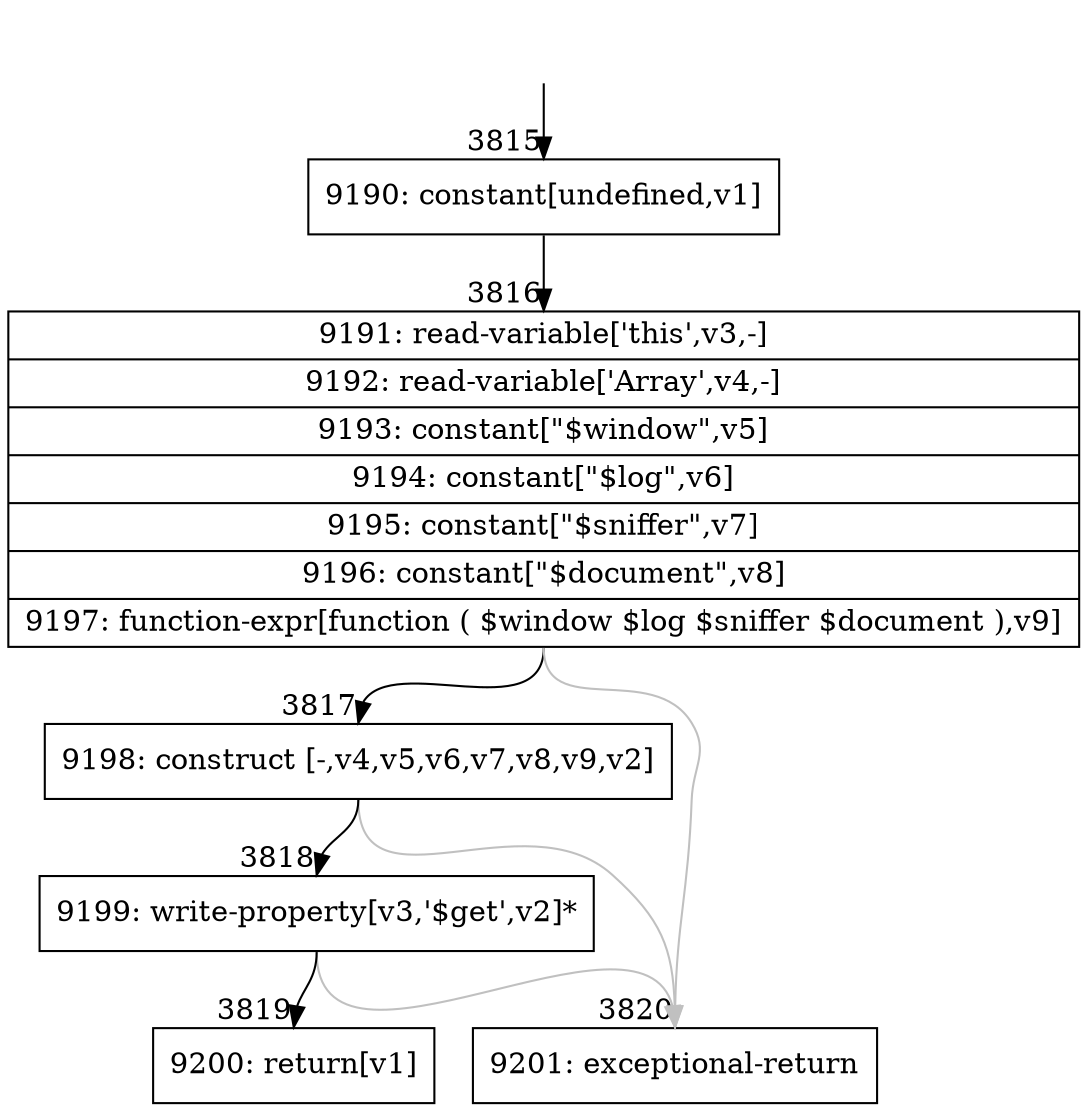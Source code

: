 digraph {
rankdir="TD"
BB_entry316[shape=none,label=""];
BB_entry316 -> BB3815 [tailport=s, headport=n, headlabel="    3815"]
BB3815 [shape=record label="{9190: constant[undefined,v1]}" ] 
BB3815 -> BB3816 [tailport=s, headport=n, headlabel="      3816"]
BB3816 [shape=record label="{9191: read-variable['this',v3,-]|9192: read-variable['Array',v4,-]|9193: constant[\"$window\",v5]|9194: constant[\"$log\",v6]|9195: constant[\"$sniffer\",v7]|9196: constant[\"$document\",v8]|9197: function-expr[function ( $window $log $sniffer $document ),v9]}" ] 
BB3816 -> BB3817 [tailport=s, headport=n, headlabel="      3817"]
BB3816 -> BB3820 [tailport=s, headport=n, color=gray, headlabel="      3820"]
BB3817 [shape=record label="{9198: construct [-,v4,v5,v6,v7,v8,v9,v2]}" ] 
BB3817 -> BB3818 [tailport=s, headport=n, headlabel="      3818"]
BB3817 -> BB3820 [tailport=s, headport=n, color=gray]
BB3818 [shape=record label="{9199: write-property[v3,'$get',v2]*}" ] 
BB3818 -> BB3819 [tailport=s, headport=n, headlabel="      3819"]
BB3818 -> BB3820 [tailport=s, headport=n, color=gray]
BB3819 [shape=record label="{9200: return[v1]}" ] 
BB3820 [shape=record label="{9201: exceptional-return}" ] 
//#$~ 5700
}

